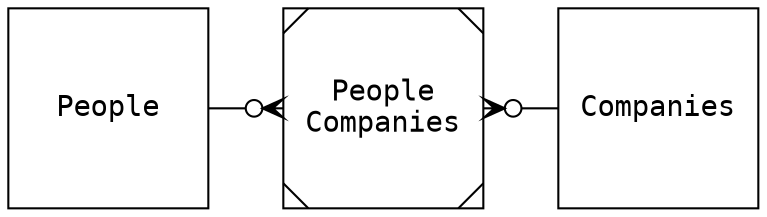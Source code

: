 digraph {
    rankdir=LR
    node [fontname="courier" shape="square" height="1.33"]
    graph [fontname="courier-bold" fontsize="18"]
    edge [arrowhead="crowodot" arrowtail="crowodot"]

    People
    Companies
    People_Companies [label="People\nCompanies" shape="Msquare"]
    People -> People_Companies
    People_Companies -> Companies [dir="back"]

}